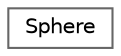 digraph "Graphical Class Hierarchy"
{
 // LATEX_PDF_SIZE
  bgcolor="transparent";
  edge [fontname=Helvetica,fontsize=10,labelfontname=Helvetica,labelfontsize=10];
  node [fontname=Helvetica,fontsize=10,shape=box,height=0.2,width=0.4];
  rankdir="LR";
  Node0 [id="Node000000",label="Sphere",height=0.2,width=0.4,color="grey40", fillcolor="white", style="filled",URL="$classSphere.html",tooltip="This class represents a sphere with position and radius."];
}
